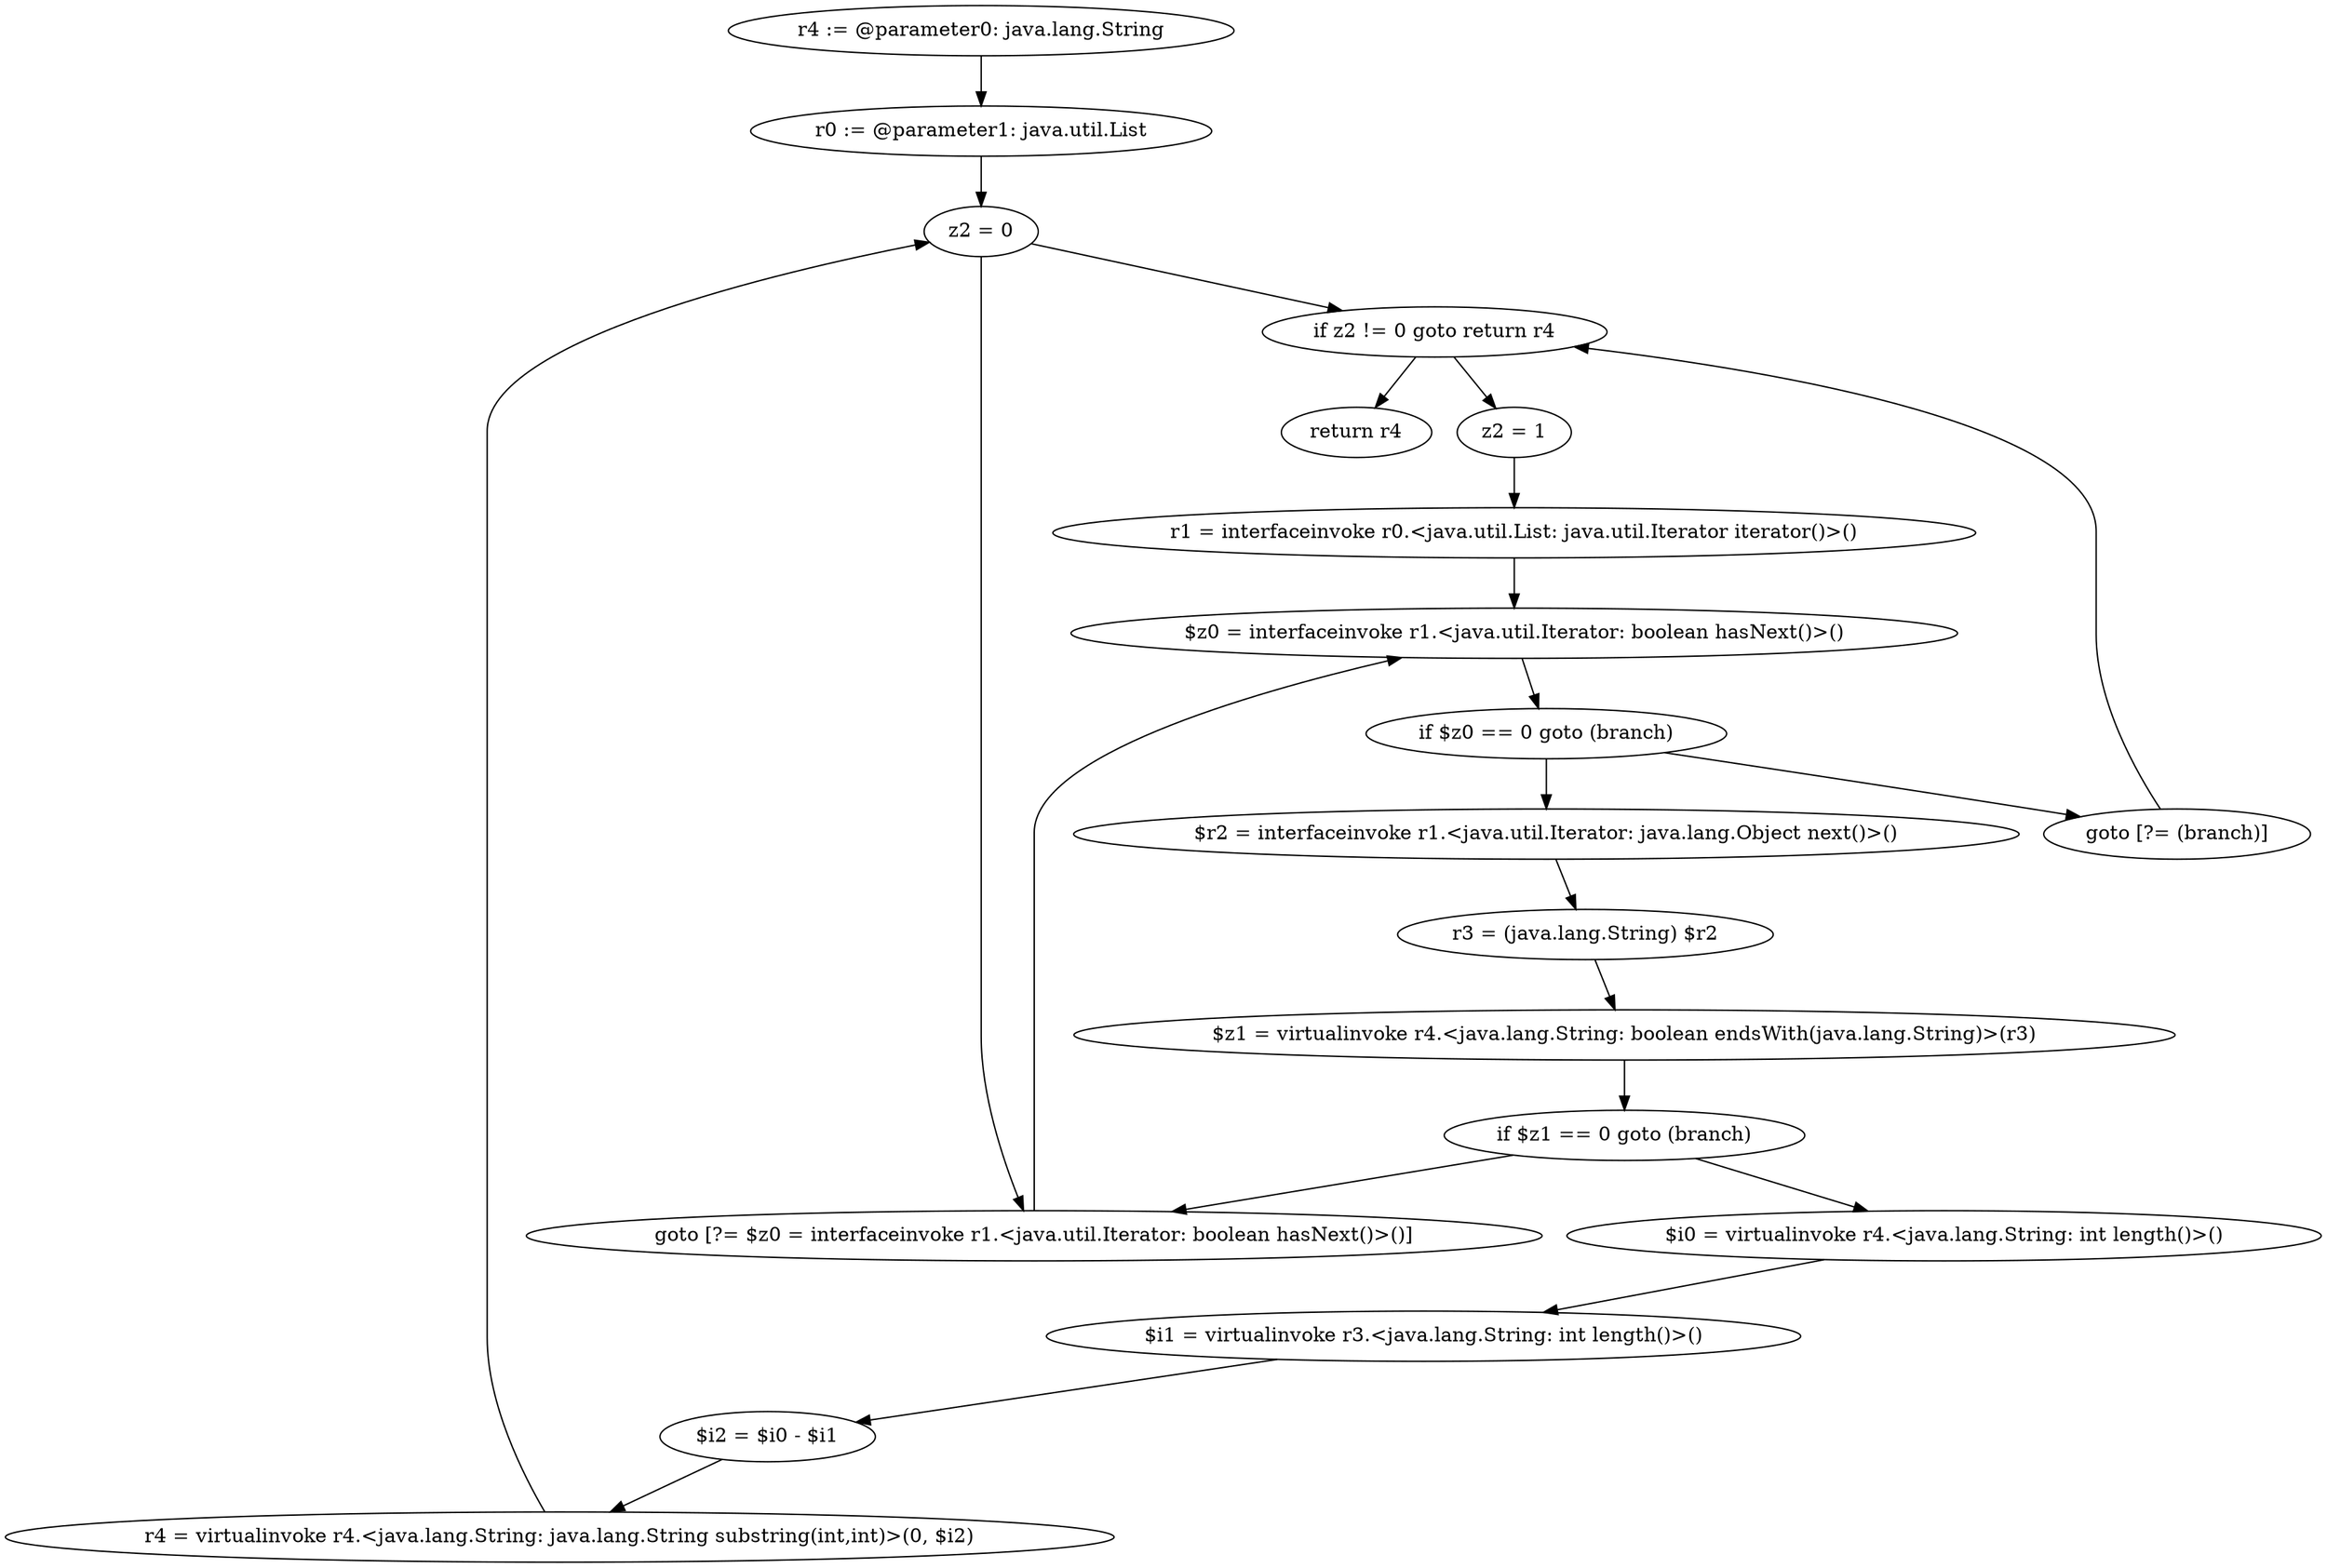 digraph "unitGraph" {
    "r4 := @parameter0: java.lang.String"
    "r0 := @parameter1: java.util.List"
    "z2 = 0"
    "if z2 != 0 goto return r4"
    "z2 = 1"
    "r1 = interfaceinvoke r0.<java.util.List: java.util.Iterator iterator()>()"
    "$z0 = interfaceinvoke r1.<java.util.Iterator: boolean hasNext()>()"
    "if $z0 == 0 goto (branch)"
    "$r2 = interfaceinvoke r1.<java.util.Iterator: java.lang.Object next()>()"
    "r3 = (java.lang.String) $r2"
    "$z1 = virtualinvoke r4.<java.lang.String: boolean endsWith(java.lang.String)>(r3)"
    "if $z1 == 0 goto (branch)"
    "$i0 = virtualinvoke r4.<java.lang.String: int length()>()"
    "$i1 = virtualinvoke r3.<java.lang.String: int length()>()"
    "$i2 = $i0 - $i1"
    "r4 = virtualinvoke r4.<java.lang.String: java.lang.String substring(int,int)>(0, $i2)"
    "goto [?= $z0 = interfaceinvoke r1.<java.util.Iterator: boolean hasNext()>()]"
    "goto [?= (branch)]"
    "return r4"
    "r4 := @parameter0: java.lang.String"->"r0 := @parameter1: java.util.List";
    "r0 := @parameter1: java.util.List"->"z2 = 0";
    "z2 = 0"->"if z2 != 0 goto return r4";
    "if z2 != 0 goto return r4"->"z2 = 1";
    "if z2 != 0 goto return r4"->"return r4";
    "z2 = 1"->"r1 = interfaceinvoke r0.<java.util.List: java.util.Iterator iterator()>()";
    "r1 = interfaceinvoke r0.<java.util.List: java.util.Iterator iterator()>()"->"$z0 = interfaceinvoke r1.<java.util.Iterator: boolean hasNext()>()";
    "$z0 = interfaceinvoke r1.<java.util.Iterator: boolean hasNext()>()"->"if $z0 == 0 goto (branch)";
    "if $z0 == 0 goto (branch)"->"$r2 = interfaceinvoke r1.<java.util.Iterator: java.lang.Object next()>()";
    "if $z0 == 0 goto (branch)"->"goto [?= (branch)]";
    "$r2 = interfaceinvoke r1.<java.util.Iterator: java.lang.Object next()>()"->"r3 = (java.lang.String) $r2";
    "r3 = (java.lang.String) $r2"->"$z1 = virtualinvoke r4.<java.lang.String: boolean endsWith(java.lang.String)>(r3)";
    "$z1 = virtualinvoke r4.<java.lang.String: boolean endsWith(java.lang.String)>(r3)"->"if $z1 == 0 goto (branch)";
    "if $z1 == 0 goto (branch)"->"$i0 = virtualinvoke r4.<java.lang.String: int length()>()";
    "if $z1 == 0 goto (branch)"->"goto [?= $z0 = interfaceinvoke r1.<java.util.Iterator: boolean hasNext()>()]";
    "$i0 = virtualinvoke r4.<java.lang.String: int length()>()"->"$i1 = virtualinvoke r3.<java.lang.String: int length()>()";
    "$i1 = virtualinvoke r3.<java.lang.String: int length()>()"->"$i2 = $i0 - $i1";
    "$i2 = $i0 - $i1"->"r4 = virtualinvoke r4.<java.lang.String: java.lang.String substring(int,int)>(0, $i2)";
    "r4 = virtualinvoke r4.<java.lang.String: java.lang.String substring(int,int)>(0, $i2)"->"z2 = 0";
    "z2 = 0"->"goto [?= $z0 = interfaceinvoke r1.<java.util.Iterator: boolean hasNext()>()]";
    "goto [?= $z0 = interfaceinvoke r1.<java.util.Iterator: boolean hasNext()>()]"->"$z0 = interfaceinvoke r1.<java.util.Iterator: boolean hasNext()>()";
    "goto [?= (branch)]"->"if z2 != 0 goto return r4";
}
